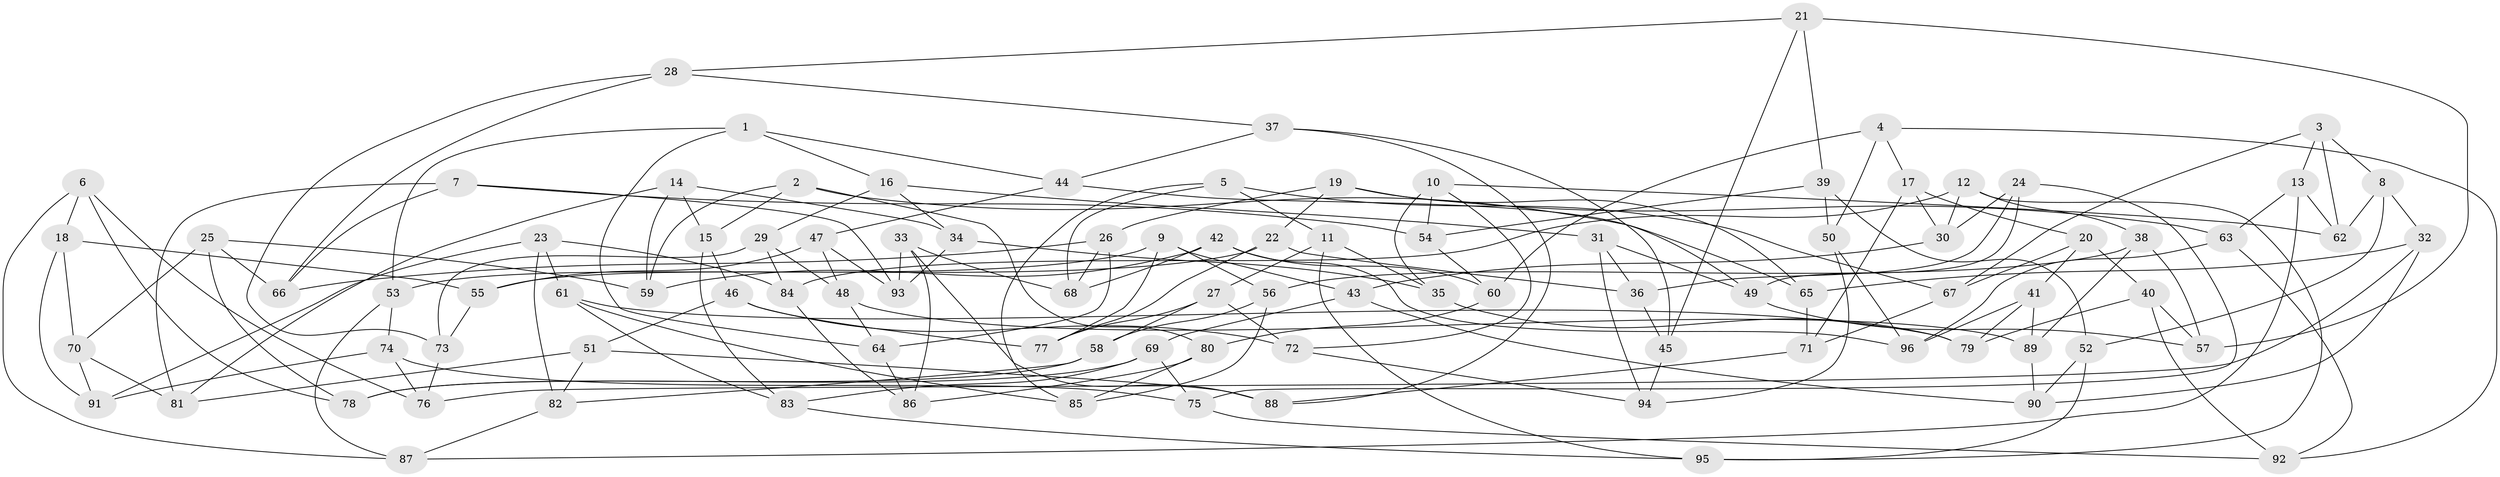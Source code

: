 // Generated by graph-tools (version 1.1) at 2025/11/02/27/25 16:11:46]
// undirected, 96 vertices, 192 edges
graph export_dot {
graph [start="1"]
  node [color=gray90,style=filled];
  1;
  2;
  3;
  4;
  5;
  6;
  7;
  8;
  9;
  10;
  11;
  12;
  13;
  14;
  15;
  16;
  17;
  18;
  19;
  20;
  21;
  22;
  23;
  24;
  25;
  26;
  27;
  28;
  29;
  30;
  31;
  32;
  33;
  34;
  35;
  36;
  37;
  38;
  39;
  40;
  41;
  42;
  43;
  44;
  45;
  46;
  47;
  48;
  49;
  50;
  51;
  52;
  53;
  54;
  55;
  56;
  57;
  58;
  59;
  60;
  61;
  62;
  63;
  64;
  65;
  66;
  67;
  68;
  69;
  70;
  71;
  72;
  73;
  74;
  75;
  76;
  77;
  78;
  79;
  80;
  81;
  82;
  83;
  84;
  85;
  86;
  87;
  88;
  89;
  90;
  91;
  92;
  93;
  94;
  95;
  96;
  1 -- 53;
  1 -- 16;
  1 -- 44;
  1 -- 64;
  2 -- 15;
  2 -- 59;
  2 -- 65;
  2 -- 80;
  3 -- 8;
  3 -- 13;
  3 -- 67;
  3 -- 62;
  4 -- 60;
  4 -- 50;
  4 -- 17;
  4 -- 92;
  5 -- 67;
  5 -- 68;
  5 -- 85;
  5 -- 11;
  6 -- 78;
  6 -- 18;
  6 -- 87;
  6 -- 76;
  7 -- 54;
  7 -- 93;
  7 -- 66;
  7 -- 81;
  8 -- 62;
  8 -- 52;
  8 -- 32;
  9 -- 56;
  9 -- 43;
  9 -- 77;
  9 -- 53;
  10 -- 35;
  10 -- 54;
  10 -- 62;
  10 -- 72;
  11 -- 95;
  11 -- 35;
  11 -- 27;
  12 -- 38;
  12 -- 30;
  12 -- 95;
  12 -- 84;
  13 -- 87;
  13 -- 62;
  13 -- 63;
  14 -- 34;
  14 -- 59;
  14 -- 15;
  14 -- 81;
  15 -- 46;
  15 -- 83;
  16 -- 34;
  16 -- 31;
  16 -- 29;
  17 -- 71;
  17 -- 30;
  17 -- 20;
  18 -- 55;
  18 -- 91;
  18 -- 70;
  19 -- 65;
  19 -- 22;
  19 -- 26;
  19 -- 63;
  20 -- 40;
  20 -- 41;
  20 -- 67;
  21 -- 28;
  21 -- 57;
  21 -- 45;
  21 -- 39;
  22 -- 36;
  22 -- 55;
  22 -- 77;
  23 -- 84;
  23 -- 91;
  23 -- 82;
  23 -- 61;
  24 -- 49;
  24 -- 30;
  24 -- 75;
  24 -- 36;
  25 -- 59;
  25 -- 78;
  25 -- 66;
  25 -- 70;
  26 -- 66;
  26 -- 64;
  26 -- 68;
  27 -- 58;
  27 -- 72;
  27 -- 77;
  28 -- 37;
  28 -- 73;
  28 -- 66;
  29 -- 73;
  29 -- 84;
  29 -- 48;
  30 -- 43;
  31 -- 49;
  31 -- 94;
  31 -- 36;
  32 -- 76;
  32 -- 65;
  32 -- 90;
  33 -- 68;
  33 -- 88;
  33 -- 86;
  33 -- 93;
  34 -- 93;
  34 -- 35;
  35 -- 79;
  36 -- 45;
  37 -- 45;
  37 -- 44;
  37 -- 88;
  38 -- 56;
  38 -- 89;
  38 -- 57;
  39 -- 52;
  39 -- 54;
  39 -- 50;
  40 -- 57;
  40 -- 92;
  40 -- 79;
  41 -- 96;
  41 -- 89;
  41 -- 79;
  42 -- 59;
  42 -- 96;
  42 -- 68;
  42 -- 60;
  43 -- 90;
  43 -- 69;
  44 -- 49;
  44 -- 47;
  45 -- 94;
  46 -- 72;
  46 -- 51;
  46 -- 77;
  47 -- 55;
  47 -- 93;
  47 -- 48;
  48 -- 89;
  48 -- 64;
  49 -- 57;
  50 -- 94;
  50 -- 96;
  51 -- 88;
  51 -- 82;
  51 -- 81;
  52 -- 90;
  52 -- 95;
  53 -- 87;
  53 -- 74;
  54 -- 60;
  55 -- 73;
  56 -- 85;
  56 -- 58;
  58 -- 82;
  58 -- 78;
  60 -- 80;
  61 -- 85;
  61 -- 83;
  61 -- 79;
  63 -- 92;
  63 -- 96;
  64 -- 86;
  65 -- 71;
  67 -- 71;
  69 -- 75;
  69 -- 83;
  69 -- 78;
  70 -- 91;
  70 -- 81;
  71 -- 88;
  72 -- 94;
  73 -- 76;
  74 -- 76;
  74 -- 91;
  74 -- 75;
  75 -- 92;
  80 -- 85;
  80 -- 86;
  82 -- 87;
  83 -- 95;
  84 -- 86;
  89 -- 90;
}

